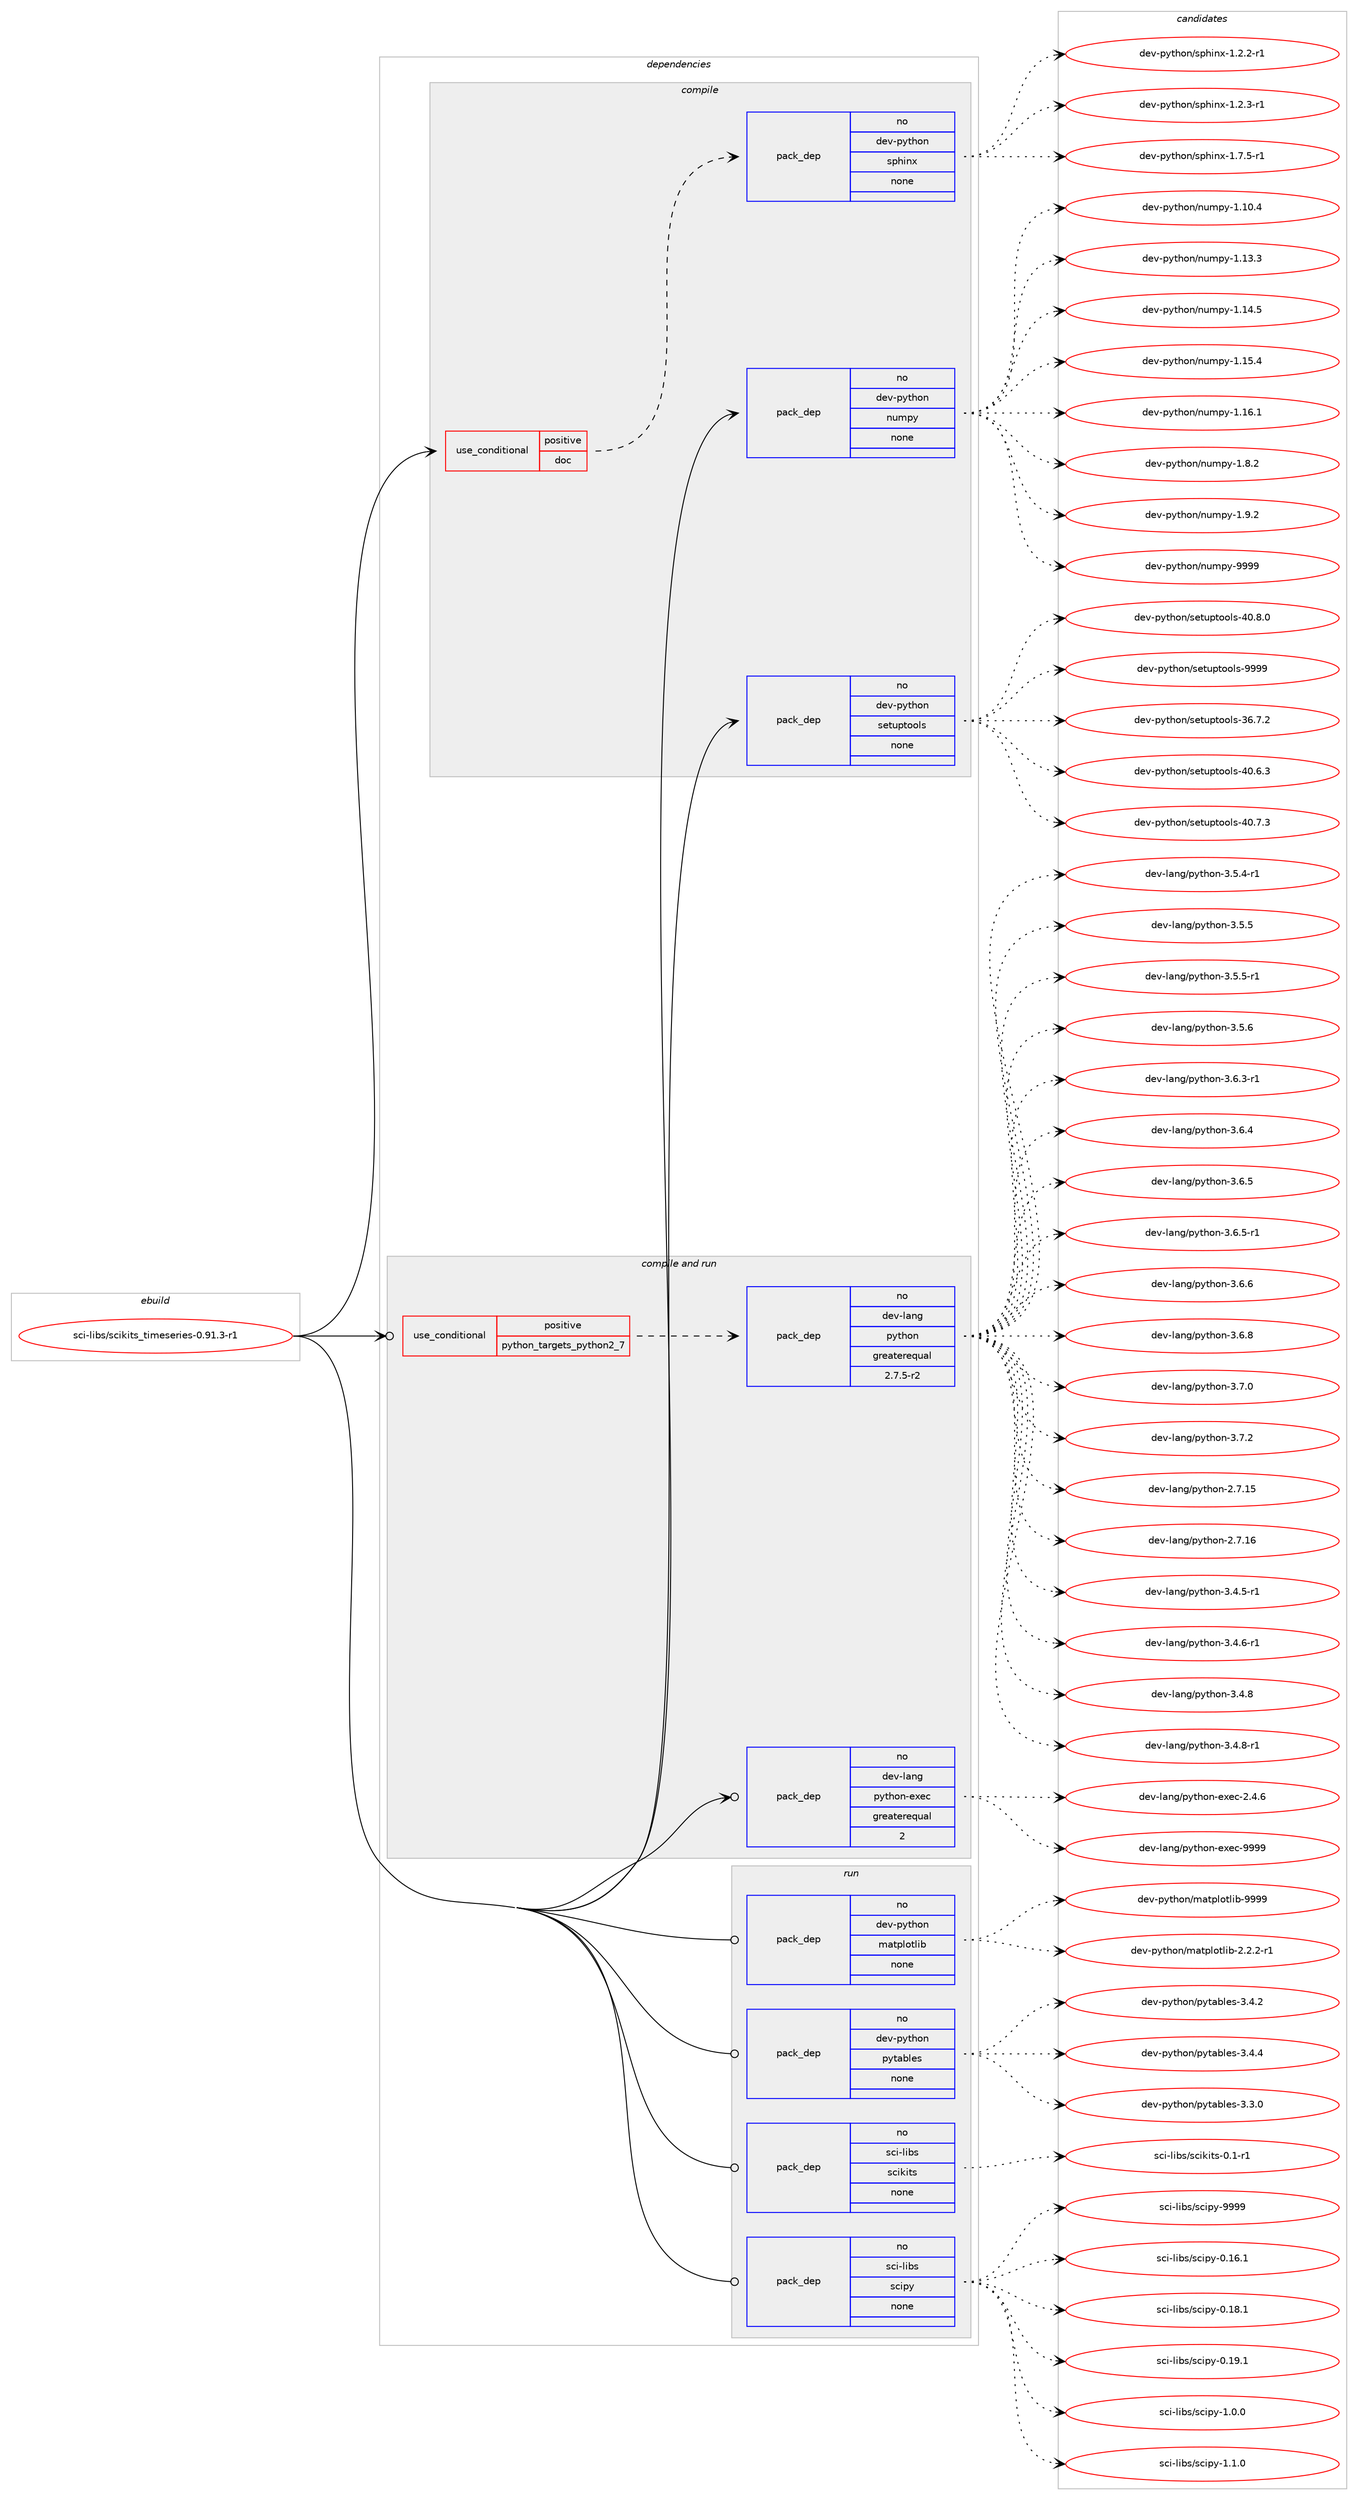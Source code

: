 digraph prolog {

# *************
# Graph options
# *************

newrank=true;
concentrate=true;
compound=true;
graph [rankdir=LR,fontname=Helvetica,fontsize=10,ranksep=1.5];#, ranksep=2.5, nodesep=0.2];
edge  [arrowhead=vee];
node  [fontname=Helvetica,fontsize=10];

# **********
# The ebuild
# **********

subgraph cluster_leftcol {
color=gray;
rank=same;
label=<<i>ebuild</i>>;
id [label="sci-libs/scikits_timeseries-0.91.3-r1", color=red, width=4, href="../sci-libs/scikits_timeseries-0.91.3-r1.svg"];
}

# ****************
# The dependencies
# ****************

subgraph cluster_midcol {
color=gray;
label=<<i>dependencies</i>>;
subgraph cluster_compile {
fillcolor="#eeeeee";
style=filled;
label=<<i>compile</i>>;
subgraph cond454063 {
dependency1696202 [label=<<TABLE BORDER="0" CELLBORDER="1" CELLSPACING="0" CELLPADDING="4"><TR><TD ROWSPAN="3" CELLPADDING="10">use_conditional</TD></TR><TR><TD>positive</TD></TR><TR><TD>doc</TD></TR></TABLE>>, shape=none, color=red];
subgraph pack1214331 {
dependency1696203 [label=<<TABLE BORDER="0" CELLBORDER="1" CELLSPACING="0" CELLPADDING="4" WIDTH="220"><TR><TD ROWSPAN="6" CELLPADDING="30">pack_dep</TD></TR><TR><TD WIDTH="110">no</TD></TR><TR><TD>dev-python</TD></TR><TR><TD>sphinx</TD></TR><TR><TD>none</TD></TR><TR><TD></TD></TR></TABLE>>, shape=none, color=blue];
}
dependency1696202:e -> dependency1696203:w [weight=20,style="dashed",arrowhead="vee"];
}
id:e -> dependency1696202:w [weight=20,style="solid",arrowhead="vee"];
subgraph pack1214332 {
dependency1696204 [label=<<TABLE BORDER="0" CELLBORDER="1" CELLSPACING="0" CELLPADDING="4" WIDTH="220"><TR><TD ROWSPAN="6" CELLPADDING="30">pack_dep</TD></TR><TR><TD WIDTH="110">no</TD></TR><TR><TD>dev-python</TD></TR><TR><TD>numpy</TD></TR><TR><TD>none</TD></TR><TR><TD></TD></TR></TABLE>>, shape=none, color=blue];
}
id:e -> dependency1696204:w [weight=20,style="solid",arrowhead="vee"];
subgraph pack1214333 {
dependency1696205 [label=<<TABLE BORDER="0" CELLBORDER="1" CELLSPACING="0" CELLPADDING="4" WIDTH="220"><TR><TD ROWSPAN="6" CELLPADDING="30">pack_dep</TD></TR><TR><TD WIDTH="110">no</TD></TR><TR><TD>dev-python</TD></TR><TR><TD>setuptools</TD></TR><TR><TD>none</TD></TR><TR><TD></TD></TR></TABLE>>, shape=none, color=blue];
}
id:e -> dependency1696205:w [weight=20,style="solid",arrowhead="vee"];
}
subgraph cluster_compileandrun {
fillcolor="#eeeeee";
style=filled;
label=<<i>compile and run</i>>;
subgraph cond454064 {
dependency1696206 [label=<<TABLE BORDER="0" CELLBORDER="1" CELLSPACING="0" CELLPADDING="4"><TR><TD ROWSPAN="3" CELLPADDING="10">use_conditional</TD></TR><TR><TD>positive</TD></TR><TR><TD>python_targets_python2_7</TD></TR></TABLE>>, shape=none, color=red];
subgraph pack1214334 {
dependency1696207 [label=<<TABLE BORDER="0" CELLBORDER="1" CELLSPACING="0" CELLPADDING="4" WIDTH="220"><TR><TD ROWSPAN="6" CELLPADDING="30">pack_dep</TD></TR><TR><TD WIDTH="110">no</TD></TR><TR><TD>dev-lang</TD></TR><TR><TD>python</TD></TR><TR><TD>greaterequal</TD></TR><TR><TD>2.7.5-r2</TD></TR></TABLE>>, shape=none, color=blue];
}
dependency1696206:e -> dependency1696207:w [weight=20,style="dashed",arrowhead="vee"];
}
id:e -> dependency1696206:w [weight=20,style="solid",arrowhead="odotvee"];
subgraph pack1214335 {
dependency1696208 [label=<<TABLE BORDER="0" CELLBORDER="1" CELLSPACING="0" CELLPADDING="4" WIDTH="220"><TR><TD ROWSPAN="6" CELLPADDING="30">pack_dep</TD></TR><TR><TD WIDTH="110">no</TD></TR><TR><TD>dev-lang</TD></TR><TR><TD>python-exec</TD></TR><TR><TD>greaterequal</TD></TR><TR><TD>2</TD></TR></TABLE>>, shape=none, color=blue];
}
id:e -> dependency1696208:w [weight=20,style="solid",arrowhead="odotvee"];
}
subgraph cluster_run {
fillcolor="#eeeeee";
style=filled;
label=<<i>run</i>>;
subgraph pack1214336 {
dependency1696209 [label=<<TABLE BORDER="0" CELLBORDER="1" CELLSPACING="0" CELLPADDING="4" WIDTH="220"><TR><TD ROWSPAN="6" CELLPADDING="30">pack_dep</TD></TR><TR><TD WIDTH="110">no</TD></TR><TR><TD>dev-python</TD></TR><TR><TD>matplotlib</TD></TR><TR><TD>none</TD></TR><TR><TD></TD></TR></TABLE>>, shape=none, color=blue];
}
id:e -> dependency1696209:w [weight=20,style="solid",arrowhead="odot"];
subgraph pack1214337 {
dependency1696210 [label=<<TABLE BORDER="0" CELLBORDER="1" CELLSPACING="0" CELLPADDING="4" WIDTH="220"><TR><TD ROWSPAN="6" CELLPADDING="30">pack_dep</TD></TR><TR><TD WIDTH="110">no</TD></TR><TR><TD>dev-python</TD></TR><TR><TD>pytables</TD></TR><TR><TD>none</TD></TR><TR><TD></TD></TR></TABLE>>, shape=none, color=blue];
}
id:e -> dependency1696210:w [weight=20,style="solid",arrowhead="odot"];
subgraph pack1214338 {
dependency1696211 [label=<<TABLE BORDER="0" CELLBORDER="1" CELLSPACING="0" CELLPADDING="4" WIDTH="220"><TR><TD ROWSPAN="6" CELLPADDING="30">pack_dep</TD></TR><TR><TD WIDTH="110">no</TD></TR><TR><TD>sci-libs</TD></TR><TR><TD>scikits</TD></TR><TR><TD>none</TD></TR><TR><TD></TD></TR></TABLE>>, shape=none, color=blue];
}
id:e -> dependency1696211:w [weight=20,style="solid",arrowhead="odot"];
subgraph pack1214339 {
dependency1696212 [label=<<TABLE BORDER="0" CELLBORDER="1" CELLSPACING="0" CELLPADDING="4" WIDTH="220"><TR><TD ROWSPAN="6" CELLPADDING="30">pack_dep</TD></TR><TR><TD WIDTH="110">no</TD></TR><TR><TD>sci-libs</TD></TR><TR><TD>scipy</TD></TR><TR><TD>none</TD></TR><TR><TD></TD></TR></TABLE>>, shape=none, color=blue];
}
id:e -> dependency1696212:w [weight=20,style="solid",arrowhead="odot"];
}
}

# **************
# The candidates
# **************

subgraph cluster_choices {
rank=same;
color=gray;
label=<<i>candidates</i>>;

subgraph choice1214331 {
color=black;
nodesep=1;
choice10010111845112121116104111110471151121041051101204549465046504511449 [label="dev-python/sphinx-1.2.2-r1", color=red, width=4,href="../dev-python/sphinx-1.2.2-r1.svg"];
choice10010111845112121116104111110471151121041051101204549465046514511449 [label="dev-python/sphinx-1.2.3-r1", color=red, width=4,href="../dev-python/sphinx-1.2.3-r1.svg"];
choice10010111845112121116104111110471151121041051101204549465546534511449 [label="dev-python/sphinx-1.7.5-r1", color=red, width=4,href="../dev-python/sphinx-1.7.5-r1.svg"];
dependency1696203:e -> choice10010111845112121116104111110471151121041051101204549465046504511449:w [style=dotted,weight="100"];
dependency1696203:e -> choice10010111845112121116104111110471151121041051101204549465046514511449:w [style=dotted,weight="100"];
dependency1696203:e -> choice10010111845112121116104111110471151121041051101204549465546534511449:w [style=dotted,weight="100"];
}
subgraph choice1214332 {
color=black;
nodesep=1;
choice100101118451121211161041111104711011710911212145494649484652 [label="dev-python/numpy-1.10.4", color=red, width=4,href="../dev-python/numpy-1.10.4.svg"];
choice100101118451121211161041111104711011710911212145494649514651 [label="dev-python/numpy-1.13.3", color=red, width=4,href="../dev-python/numpy-1.13.3.svg"];
choice100101118451121211161041111104711011710911212145494649524653 [label="dev-python/numpy-1.14.5", color=red, width=4,href="../dev-python/numpy-1.14.5.svg"];
choice100101118451121211161041111104711011710911212145494649534652 [label="dev-python/numpy-1.15.4", color=red, width=4,href="../dev-python/numpy-1.15.4.svg"];
choice100101118451121211161041111104711011710911212145494649544649 [label="dev-python/numpy-1.16.1", color=red, width=4,href="../dev-python/numpy-1.16.1.svg"];
choice1001011184511212111610411111047110117109112121454946564650 [label="dev-python/numpy-1.8.2", color=red, width=4,href="../dev-python/numpy-1.8.2.svg"];
choice1001011184511212111610411111047110117109112121454946574650 [label="dev-python/numpy-1.9.2", color=red, width=4,href="../dev-python/numpy-1.9.2.svg"];
choice10010111845112121116104111110471101171091121214557575757 [label="dev-python/numpy-9999", color=red, width=4,href="../dev-python/numpy-9999.svg"];
dependency1696204:e -> choice100101118451121211161041111104711011710911212145494649484652:w [style=dotted,weight="100"];
dependency1696204:e -> choice100101118451121211161041111104711011710911212145494649514651:w [style=dotted,weight="100"];
dependency1696204:e -> choice100101118451121211161041111104711011710911212145494649524653:w [style=dotted,weight="100"];
dependency1696204:e -> choice100101118451121211161041111104711011710911212145494649534652:w [style=dotted,weight="100"];
dependency1696204:e -> choice100101118451121211161041111104711011710911212145494649544649:w [style=dotted,weight="100"];
dependency1696204:e -> choice1001011184511212111610411111047110117109112121454946564650:w [style=dotted,weight="100"];
dependency1696204:e -> choice1001011184511212111610411111047110117109112121454946574650:w [style=dotted,weight="100"];
dependency1696204:e -> choice10010111845112121116104111110471101171091121214557575757:w [style=dotted,weight="100"];
}
subgraph choice1214333 {
color=black;
nodesep=1;
choice100101118451121211161041111104711510111611711211611111110811545515446554650 [label="dev-python/setuptools-36.7.2", color=red, width=4,href="../dev-python/setuptools-36.7.2.svg"];
choice100101118451121211161041111104711510111611711211611111110811545524846544651 [label="dev-python/setuptools-40.6.3", color=red, width=4,href="../dev-python/setuptools-40.6.3.svg"];
choice100101118451121211161041111104711510111611711211611111110811545524846554651 [label="dev-python/setuptools-40.7.3", color=red, width=4,href="../dev-python/setuptools-40.7.3.svg"];
choice100101118451121211161041111104711510111611711211611111110811545524846564648 [label="dev-python/setuptools-40.8.0", color=red, width=4,href="../dev-python/setuptools-40.8.0.svg"];
choice10010111845112121116104111110471151011161171121161111111081154557575757 [label="dev-python/setuptools-9999", color=red, width=4,href="../dev-python/setuptools-9999.svg"];
dependency1696205:e -> choice100101118451121211161041111104711510111611711211611111110811545515446554650:w [style=dotted,weight="100"];
dependency1696205:e -> choice100101118451121211161041111104711510111611711211611111110811545524846544651:w [style=dotted,weight="100"];
dependency1696205:e -> choice100101118451121211161041111104711510111611711211611111110811545524846554651:w [style=dotted,weight="100"];
dependency1696205:e -> choice100101118451121211161041111104711510111611711211611111110811545524846564648:w [style=dotted,weight="100"];
dependency1696205:e -> choice10010111845112121116104111110471151011161171121161111111081154557575757:w [style=dotted,weight="100"];
}
subgraph choice1214334 {
color=black;
nodesep=1;
choice10010111845108971101034711212111610411111045504655464953 [label="dev-lang/python-2.7.15", color=red, width=4,href="../dev-lang/python-2.7.15.svg"];
choice10010111845108971101034711212111610411111045504655464954 [label="dev-lang/python-2.7.16", color=red, width=4,href="../dev-lang/python-2.7.16.svg"];
choice1001011184510897110103471121211161041111104551465246534511449 [label="dev-lang/python-3.4.5-r1", color=red, width=4,href="../dev-lang/python-3.4.5-r1.svg"];
choice1001011184510897110103471121211161041111104551465246544511449 [label="dev-lang/python-3.4.6-r1", color=red, width=4,href="../dev-lang/python-3.4.6-r1.svg"];
choice100101118451089711010347112121116104111110455146524656 [label="dev-lang/python-3.4.8", color=red, width=4,href="../dev-lang/python-3.4.8.svg"];
choice1001011184510897110103471121211161041111104551465246564511449 [label="dev-lang/python-3.4.8-r1", color=red, width=4,href="../dev-lang/python-3.4.8-r1.svg"];
choice1001011184510897110103471121211161041111104551465346524511449 [label="dev-lang/python-3.5.4-r1", color=red, width=4,href="../dev-lang/python-3.5.4-r1.svg"];
choice100101118451089711010347112121116104111110455146534653 [label="dev-lang/python-3.5.5", color=red, width=4,href="../dev-lang/python-3.5.5.svg"];
choice1001011184510897110103471121211161041111104551465346534511449 [label="dev-lang/python-3.5.5-r1", color=red, width=4,href="../dev-lang/python-3.5.5-r1.svg"];
choice100101118451089711010347112121116104111110455146534654 [label="dev-lang/python-3.5.6", color=red, width=4,href="../dev-lang/python-3.5.6.svg"];
choice1001011184510897110103471121211161041111104551465446514511449 [label="dev-lang/python-3.6.3-r1", color=red, width=4,href="../dev-lang/python-3.6.3-r1.svg"];
choice100101118451089711010347112121116104111110455146544652 [label="dev-lang/python-3.6.4", color=red, width=4,href="../dev-lang/python-3.6.4.svg"];
choice100101118451089711010347112121116104111110455146544653 [label="dev-lang/python-3.6.5", color=red, width=4,href="../dev-lang/python-3.6.5.svg"];
choice1001011184510897110103471121211161041111104551465446534511449 [label="dev-lang/python-3.6.5-r1", color=red, width=4,href="../dev-lang/python-3.6.5-r1.svg"];
choice100101118451089711010347112121116104111110455146544654 [label="dev-lang/python-3.6.6", color=red, width=4,href="../dev-lang/python-3.6.6.svg"];
choice100101118451089711010347112121116104111110455146544656 [label="dev-lang/python-3.6.8", color=red, width=4,href="../dev-lang/python-3.6.8.svg"];
choice100101118451089711010347112121116104111110455146554648 [label="dev-lang/python-3.7.0", color=red, width=4,href="../dev-lang/python-3.7.0.svg"];
choice100101118451089711010347112121116104111110455146554650 [label="dev-lang/python-3.7.2", color=red, width=4,href="../dev-lang/python-3.7.2.svg"];
dependency1696207:e -> choice10010111845108971101034711212111610411111045504655464953:w [style=dotted,weight="100"];
dependency1696207:e -> choice10010111845108971101034711212111610411111045504655464954:w [style=dotted,weight="100"];
dependency1696207:e -> choice1001011184510897110103471121211161041111104551465246534511449:w [style=dotted,weight="100"];
dependency1696207:e -> choice1001011184510897110103471121211161041111104551465246544511449:w [style=dotted,weight="100"];
dependency1696207:e -> choice100101118451089711010347112121116104111110455146524656:w [style=dotted,weight="100"];
dependency1696207:e -> choice1001011184510897110103471121211161041111104551465246564511449:w [style=dotted,weight="100"];
dependency1696207:e -> choice1001011184510897110103471121211161041111104551465346524511449:w [style=dotted,weight="100"];
dependency1696207:e -> choice100101118451089711010347112121116104111110455146534653:w [style=dotted,weight="100"];
dependency1696207:e -> choice1001011184510897110103471121211161041111104551465346534511449:w [style=dotted,weight="100"];
dependency1696207:e -> choice100101118451089711010347112121116104111110455146534654:w [style=dotted,weight="100"];
dependency1696207:e -> choice1001011184510897110103471121211161041111104551465446514511449:w [style=dotted,weight="100"];
dependency1696207:e -> choice100101118451089711010347112121116104111110455146544652:w [style=dotted,weight="100"];
dependency1696207:e -> choice100101118451089711010347112121116104111110455146544653:w [style=dotted,weight="100"];
dependency1696207:e -> choice1001011184510897110103471121211161041111104551465446534511449:w [style=dotted,weight="100"];
dependency1696207:e -> choice100101118451089711010347112121116104111110455146544654:w [style=dotted,weight="100"];
dependency1696207:e -> choice100101118451089711010347112121116104111110455146544656:w [style=dotted,weight="100"];
dependency1696207:e -> choice100101118451089711010347112121116104111110455146554648:w [style=dotted,weight="100"];
dependency1696207:e -> choice100101118451089711010347112121116104111110455146554650:w [style=dotted,weight="100"];
}
subgraph choice1214335 {
color=black;
nodesep=1;
choice1001011184510897110103471121211161041111104510112010199455046524654 [label="dev-lang/python-exec-2.4.6", color=red, width=4,href="../dev-lang/python-exec-2.4.6.svg"];
choice10010111845108971101034711212111610411111045101120101994557575757 [label="dev-lang/python-exec-9999", color=red, width=4,href="../dev-lang/python-exec-9999.svg"];
dependency1696208:e -> choice1001011184510897110103471121211161041111104510112010199455046524654:w [style=dotted,weight="100"];
dependency1696208:e -> choice10010111845108971101034711212111610411111045101120101994557575757:w [style=dotted,weight="100"];
}
subgraph choice1214336 {
color=black;
nodesep=1;
choice100101118451121211161041111104710997116112108111116108105984550465046504511449 [label="dev-python/matplotlib-2.2.2-r1", color=red, width=4,href="../dev-python/matplotlib-2.2.2-r1.svg"];
choice100101118451121211161041111104710997116112108111116108105984557575757 [label="dev-python/matplotlib-9999", color=red, width=4,href="../dev-python/matplotlib-9999.svg"];
dependency1696209:e -> choice100101118451121211161041111104710997116112108111116108105984550465046504511449:w [style=dotted,weight="100"];
dependency1696209:e -> choice100101118451121211161041111104710997116112108111116108105984557575757:w [style=dotted,weight="100"];
}
subgraph choice1214337 {
color=black;
nodesep=1;
choice10010111845112121116104111110471121211169798108101115455146514648 [label="dev-python/pytables-3.3.0", color=red, width=4,href="../dev-python/pytables-3.3.0.svg"];
choice10010111845112121116104111110471121211169798108101115455146524650 [label="dev-python/pytables-3.4.2", color=red, width=4,href="../dev-python/pytables-3.4.2.svg"];
choice10010111845112121116104111110471121211169798108101115455146524652 [label="dev-python/pytables-3.4.4", color=red, width=4,href="../dev-python/pytables-3.4.4.svg"];
dependency1696210:e -> choice10010111845112121116104111110471121211169798108101115455146514648:w [style=dotted,weight="100"];
dependency1696210:e -> choice10010111845112121116104111110471121211169798108101115455146524650:w [style=dotted,weight="100"];
dependency1696210:e -> choice10010111845112121116104111110471121211169798108101115455146524652:w [style=dotted,weight="100"];
}
subgraph choice1214338 {
color=black;
nodesep=1;
choice1159910545108105981154711599105107105116115454846494511449 [label="sci-libs/scikits-0.1-r1", color=red, width=4,href="../sci-libs/scikits-0.1-r1.svg"];
dependency1696211:e -> choice1159910545108105981154711599105107105116115454846494511449:w [style=dotted,weight="100"];
}
subgraph choice1214339 {
color=black;
nodesep=1;
choice115991054510810598115471159910511212145484649544649 [label="sci-libs/scipy-0.16.1", color=red, width=4,href="../sci-libs/scipy-0.16.1.svg"];
choice115991054510810598115471159910511212145484649564649 [label="sci-libs/scipy-0.18.1", color=red, width=4,href="../sci-libs/scipy-0.18.1.svg"];
choice115991054510810598115471159910511212145484649574649 [label="sci-libs/scipy-0.19.1", color=red, width=4,href="../sci-libs/scipy-0.19.1.svg"];
choice1159910545108105981154711599105112121454946484648 [label="sci-libs/scipy-1.0.0", color=red, width=4,href="../sci-libs/scipy-1.0.0.svg"];
choice1159910545108105981154711599105112121454946494648 [label="sci-libs/scipy-1.1.0", color=red, width=4,href="../sci-libs/scipy-1.1.0.svg"];
choice11599105451081059811547115991051121214557575757 [label="sci-libs/scipy-9999", color=red, width=4,href="../sci-libs/scipy-9999.svg"];
dependency1696212:e -> choice115991054510810598115471159910511212145484649544649:w [style=dotted,weight="100"];
dependency1696212:e -> choice115991054510810598115471159910511212145484649564649:w [style=dotted,weight="100"];
dependency1696212:e -> choice115991054510810598115471159910511212145484649574649:w [style=dotted,weight="100"];
dependency1696212:e -> choice1159910545108105981154711599105112121454946484648:w [style=dotted,weight="100"];
dependency1696212:e -> choice1159910545108105981154711599105112121454946494648:w [style=dotted,weight="100"];
dependency1696212:e -> choice11599105451081059811547115991051121214557575757:w [style=dotted,weight="100"];
}
}

}
